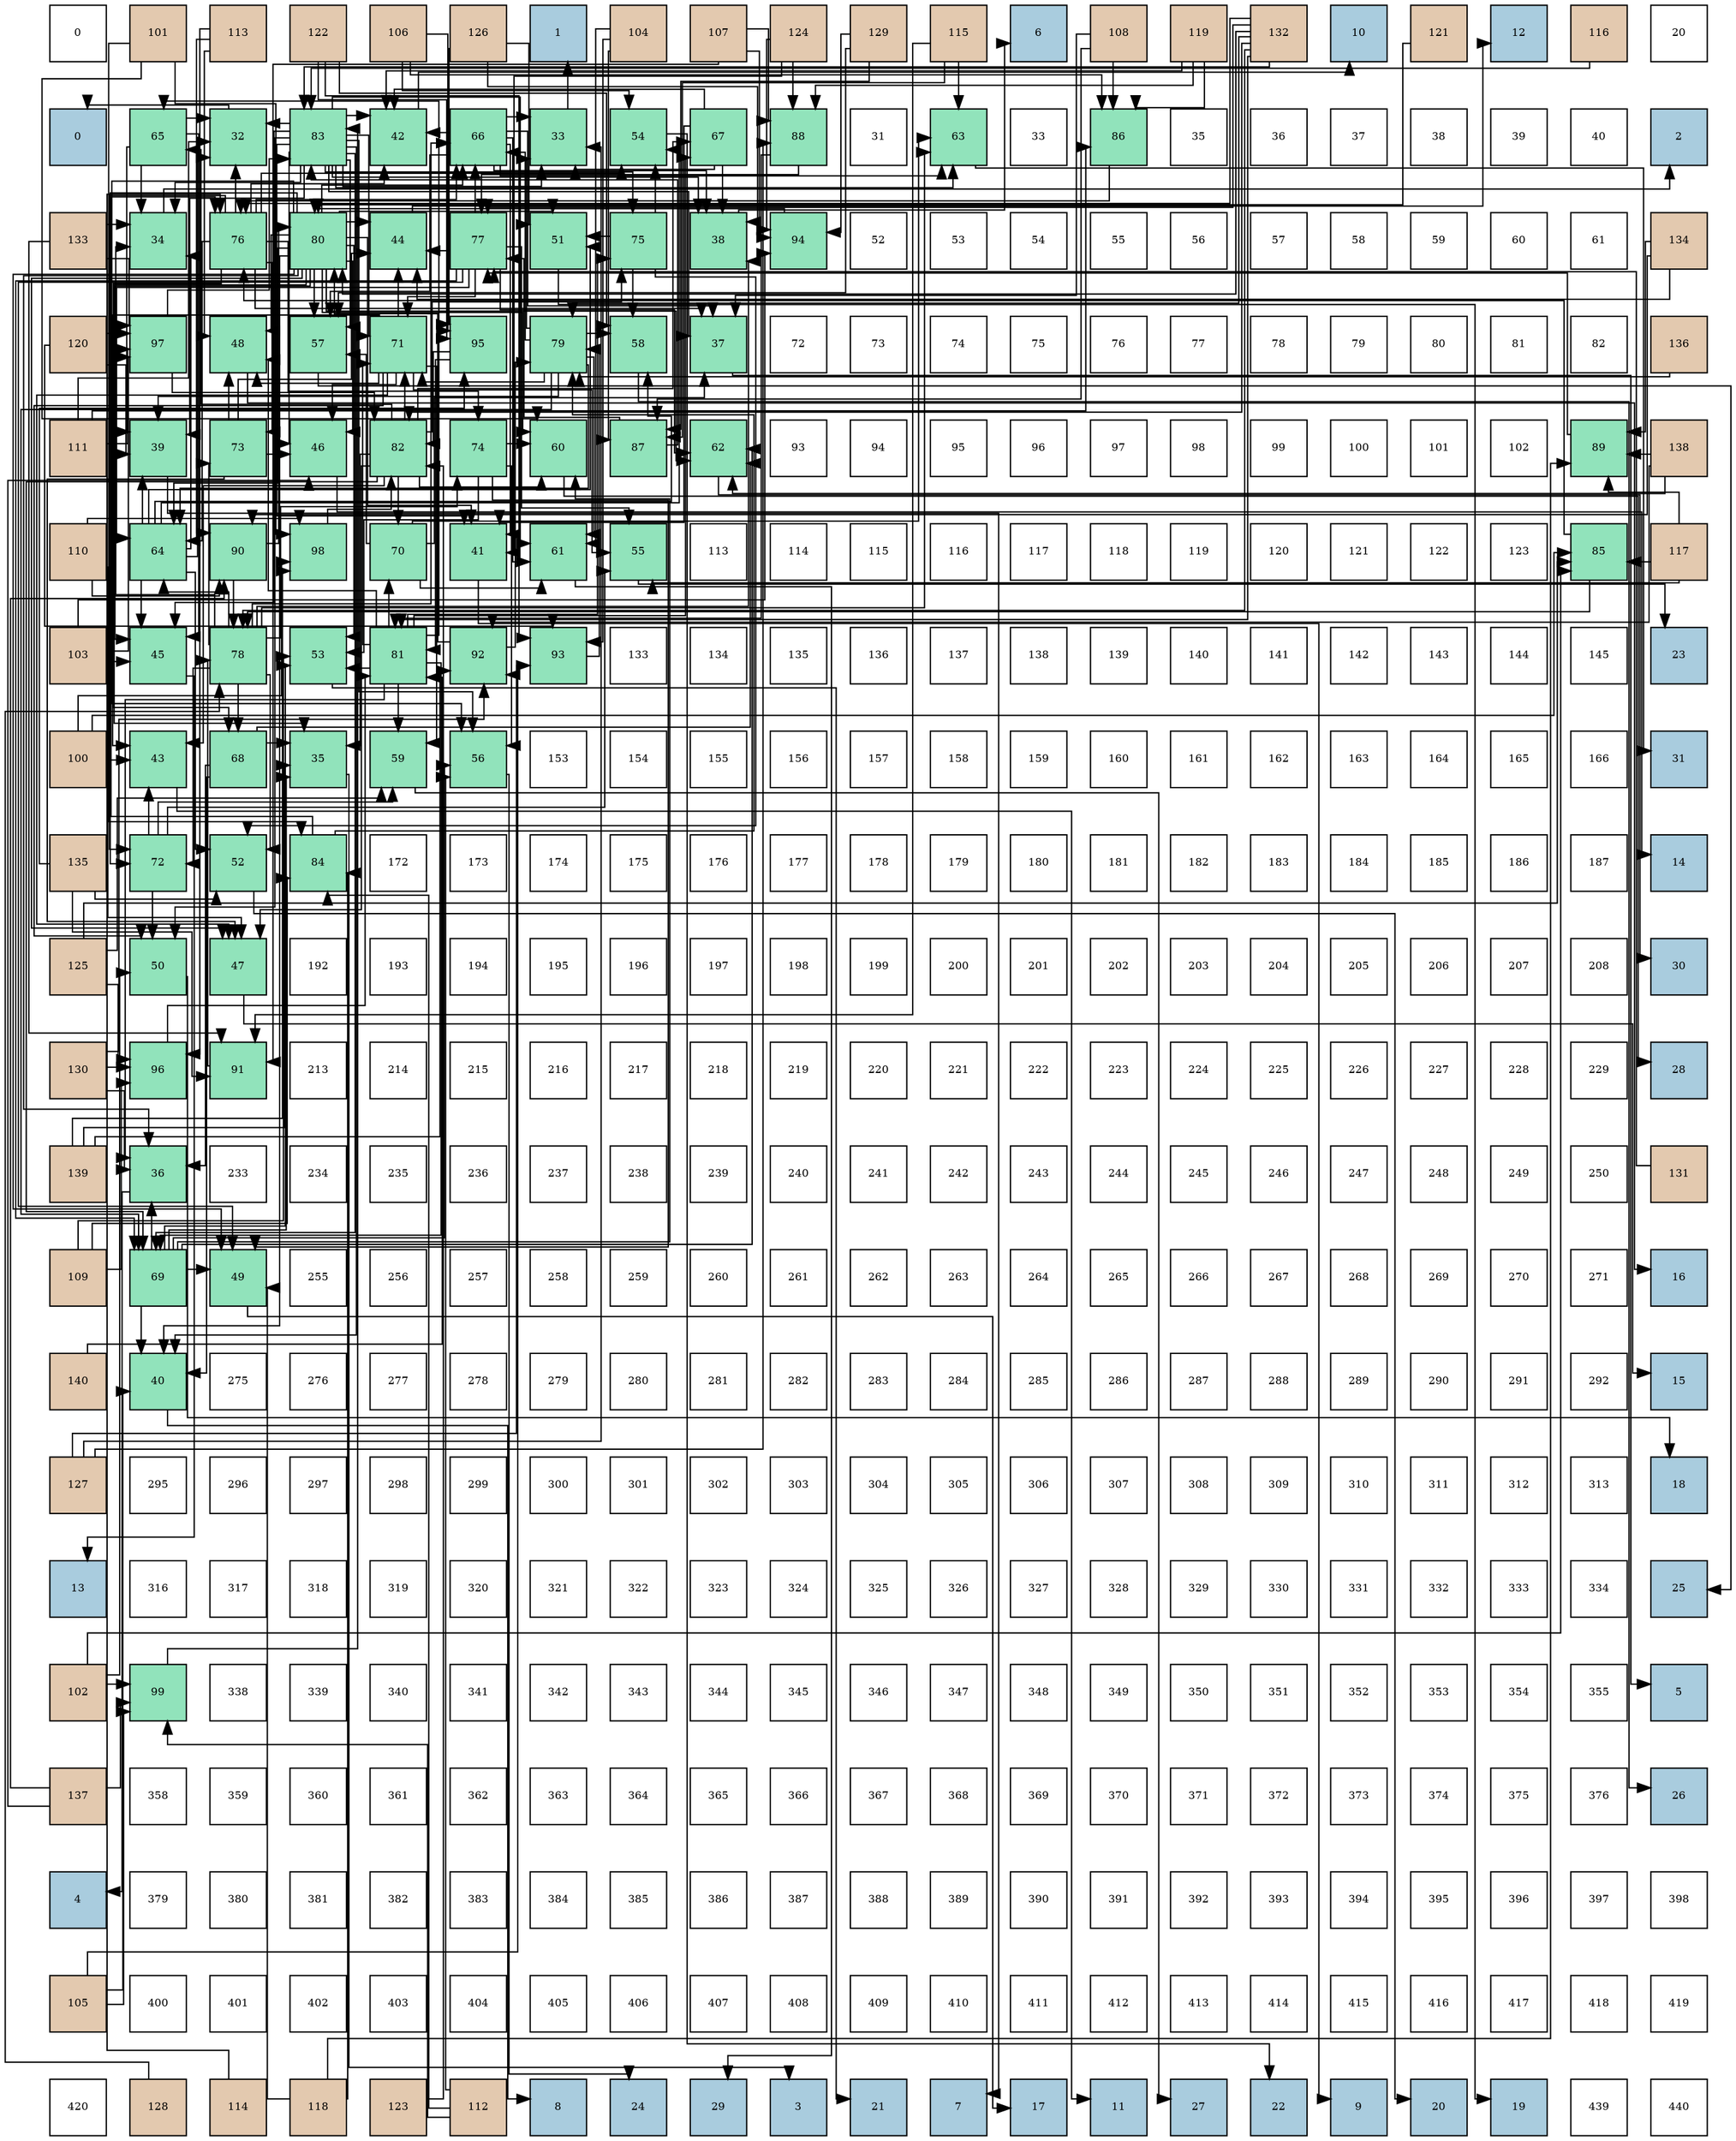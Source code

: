 digraph layout{
 rankdir=TB;
 splines=ortho;
 node [style=filled shape=square fixedsize=true width=0.6];
0[label="0", fontsize=8, fillcolor="#ffffff"];
1[label="101", fontsize=8, fillcolor="#e3c9af"];
2[label="113", fontsize=8, fillcolor="#e3c9af"];
3[label="122", fontsize=8, fillcolor="#e3c9af"];
4[label="106", fontsize=8, fillcolor="#e3c9af"];
5[label="126", fontsize=8, fillcolor="#e3c9af"];
6[label="1", fontsize=8, fillcolor="#a9ccde"];
7[label="104", fontsize=8, fillcolor="#e3c9af"];
8[label="107", fontsize=8, fillcolor="#e3c9af"];
9[label="124", fontsize=8, fillcolor="#e3c9af"];
10[label="129", fontsize=8, fillcolor="#e3c9af"];
11[label="115", fontsize=8, fillcolor="#e3c9af"];
12[label="6", fontsize=8, fillcolor="#a9ccde"];
13[label="108", fontsize=8, fillcolor="#e3c9af"];
14[label="119", fontsize=8, fillcolor="#e3c9af"];
15[label="132", fontsize=8, fillcolor="#e3c9af"];
16[label="10", fontsize=8, fillcolor="#a9ccde"];
17[label="121", fontsize=8, fillcolor="#e3c9af"];
18[label="12", fontsize=8, fillcolor="#a9ccde"];
19[label="116", fontsize=8, fillcolor="#e3c9af"];
20[label="20", fontsize=8, fillcolor="#ffffff"];
21[label="0", fontsize=8, fillcolor="#a9ccde"];
22[label="65", fontsize=8, fillcolor="#91e3bb"];
23[label="32", fontsize=8, fillcolor="#91e3bb"];
24[label="83", fontsize=8, fillcolor="#91e3bb"];
25[label="42", fontsize=8, fillcolor="#91e3bb"];
26[label="66", fontsize=8, fillcolor="#91e3bb"];
27[label="33", fontsize=8, fillcolor="#91e3bb"];
28[label="54", fontsize=8, fillcolor="#91e3bb"];
29[label="67", fontsize=8, fillcolor="#91e3bb"];
30[label="88", fontsize=8, fillcolor="#91e3bb"];
31[label="31", fontsize=8, fillcolor="#ffffff"];
32[label="63", fontsize=8, fillcolor="#91e3bb"];
33[label="33", fontsize=8, fillcolor="#ffffff"];
34[label="86", fontsize=8, fillcolor="#91e3bb"];
35[label="35", fontsize=8, fillcolor="#ffffff"];
36[label="36", fontsize=8, fillcolor="#ffffff"];
37[label="37", fontsize=8, fillcolor="#ffffff"];
38[label="38", fontsize=8, fillcolor="#ffffff"];
39[label="39", fontsize=8, fillcolor="#ffffff"];
40[label="40", fontsize=8, fillcolor="#ffffff"];
41[label="2", fontsize=8, fillcolor="#a9ccde"];
42[label="133", fontsize=8, fillcolor="#e3c9af"];
43[label="34", fontsize=8, fillcolor="#91e3bb"];
44[label="76", fontsize=8, fillcolor="#91e3bb"];
45[label="80", fontsize=8, fillcolor="#91e3bb"];
46[label="44", fontsize=8, fillcolor="#91e3bb"];
47[label="77", fontsize=8, fillcolor="#91e3bb"];
48[label="51", fontsize=8, fillcolor="#91e3bb"];
49[label="75", fontsize=8, fillcolor="#91e3bb"];
50[label="38", fontsize=8, fillcolor="#91e3bb"];
51[label="94", fontsize=8, fillcolor="#91e3bb"];
52[label="52", fontsize=8, fillcolor="#ffffff"];
53[label="53", fontsize=8, fillcolor="#ffffff"];
54[label="54", fontsize=8, fillcolor="#ffffff"];
55[label="55", fontsize=8, fillcolor="#ffffff"];
56[label="56", fontsize=8, fillcolor="#ffffff"];
57[label="57", fontsize=8, fillcolor="#ffffff"];
58[label="58", fontsize=8, fillcolor="#ffffff"];
59[label="59", fontsize=8, fillcolor="#ffffff"];
60[label="60", fontsize=8, fillcolor="#ffffff"];
61[label="61", fontsize=8, fillcolor="#ffffff"];
62[label="134", fontsize=8, fillcolor="#e3c9af"];
63[label="120", fontsize=8, fillcolor="#e3c9af"];
64[label="97", fontsize=8, fillcolor="#91e3bb"];
65[label="48", fontsize=8, fillcolor="#91e3bb"];
66[label="57", fontsize=8, fillcolor="#91e3bb"];
67[label="71", fontsize=8, fillcolor="#91e3bb"];
68[label="95", fontsize=8, fillcolor="#91e3bb"];
69[label="79", fontsize=8, fillcolor="#91e3bb"];
70[label="58", fontsize=8, fillcolor="#91e3bb"];
71[label="37", fontsize=8, fillcolor="#91e3bb"];
72[label="72", fontsize=8, fillcolor="#ffffff"];
73[label="73", fontsize=8, fillcolor="#ffffff"];
74[label="74", fontsize=8, fillcolor="#ffffff"];
75[label="75", fontsize=8, fillcolor="#ffffff"];
76[label="76", fontsize=8, fillcolor="#ffffff"];
77[label="77", fontsize=8, fillcolor="#ffffff"];
78[label="78", fontsize=8, fillcolor="#ffffff"];
79[label="79", fontsize=8, fillcolor="#ffffff"];
80[label="80", fontsize=8, fillcolor="#ffffff"];
81[label="81", fontsize=8, fillcolor="#ffffff"];
82[label="82", fontsize=8, fillcolor="#ffffff"];
83[label="136", fontsize=8, fillcolor="#e3c9af"];
84[label="111", fontsize=8, fillcolor="#e3c9af"];
85[label="39", fontsize=8, fillcolor="#91e3bb"];
86[label="73", fontsize=8, fillcolor="#91e3bb"];
87[label="46", fontsize=8, fillcolor="#91e3bb"];
88[label="82", fontsize=8, fillcolor="#91e3bb"];
89[label="74", fontsize=8, fillcolor="#91e3bb"];
90[label="60", fontsize=8, fillcolor="#91e3bb"];
91[label="87", fontsize=8, fillcolor="#91e3bb"];
92[label="62", fontsize=8, fillcolor="#91e3bb"];
93[label="93", fontsize=8, fillcolor="#ffffff"];
94[label="94", fontsize=8, fillcolor="#ffffff"];
95[label="95", fontsize=8, fillcolor="#ffffff"];
96[label="96", fontsize=8, fillcolor="#ffffff"];
97[label="97", fontsize=8, fillcolor="#ffffff"];
98[label="98", fontsize=8, fillcolor="#ffffff"];
99[label="99", fontsize=8, fillcolor="#ffffff"];
100[label="100", fontsize=8, fillcolor="#ffffff"];
101[label="101", fontsize=8, fillcolor="#ffffff"];
102[label="102", fontsize=8, fillcolor="#ffffff"];
103[label="89", fontsize=8, fillcolor="#91e3bb"];
104[label="138", fontsize=8, fillcolor="#e3c9af"];
105[label="110", fontsize=8, fillcolor="#e3c9af"];
106[label="64", fontsize=8, fillcolor="#91e3bb"];
107[label="90", fontsize=8, fillcolor="#91e3bb"];
108[label="98", fontsize=8, fillcolor="#91e3bb"];
109[label="70", fontsize=8, fillcolor="#91e3bb"];
110[label="41", fontsize=8, fillcolor="#91e3bb"];
111[label="61", fontsize=8, fillcolor="#91e3bb"];
112[label="55", fontsize=8, fillcolor="#91e3bb"];
113[label="113", fontsize=8, fillcolor="#ffffff"];
114[label="114", fontsize=8, fillcolor="#ffffff"];
115[label="115", fontsize=8, fillcolor="#ffffff"];
116[label="116", fontsize=8, fillcolor="#ffffff"];
117[label="117", fontsize=8, fillcolor="#ffffff"];
118[label="118", fontsize=8, fillcolor="#ffffff"];
119[label="119", fontsize=8, fillcolor="#ffffff"];
120[label="120", fontsize=8, fillcolor="#ffffff"];
121[label="121", fontsize=8, fillcolor="#ffffff"];
122[label="122", fontsize=8, fillcolor="#ffffff"];
123[label="123", fontsize=8, fillcolor="#ffffff"];
124[label="85", fontsize=8, fillcolor="#91e3bb"];
125[label="117", fontsize=8, fillcolor="#e3c9af"];
126[label="103", fontsize=8, fillcolor="#e3c9af"];
127[label="45", fontsize=8, fillcolor="#91e3bb"];
128[label="78", fontsize=8, fillcolor="#91e3bb"];
129[label="53", fontsize=8, fillcolor="#91e3bb"];
130[label="81", fontsize=8, fillcolor="#91e3bb"];
131[label="92", fontsize=8, fillcolor="#91e3bb"];
132[label="93", fontsize=8, fillcolor="#91e3bb"];
133[label="133", fontsize=8, fillcolor="#ffffff"];
134[label="134", fontsize=8, fillcolor="#ffffff"];
135[label="135", fontsize=8, fillcolor="#ffffff"];
136[label="136", fontsize=8, fillcolor="#ffffff"];
137[label="137", fontsize=8, fillcolor="#ffffff"];
138[label="138", fontsize=8, fillcolor="#ffffff"];
139[label="139", fontsize=8, fillcolor="#ffffff"];
140[label="140", fontsize=8, fillcolor="#ffffff"];
141[label="141", fontsize=8, fillcolor="#ffffff"];
142[label="142", fontsize=8, fillcolor="#ffffff"];
143[label="143", fontsize=8, fillcolor="#ffffff"];
144[label="144", fontsize=8, fillcolor="#ffffff"];
145[label="145", fontsize=8, fillcolor="#ffffff"];
146[label="23", fontsize=8, fillcolor="#a9ccde"];
147[label="100", fontsize=8, fillcolor="#e3c9af"];
148[label="43", fontsize=8, fillcolor="#91e3bb"];
149[label="68", fontsize=8, fillcolor="#91e3bb"];
150[label="35", fontsize=8, fillcolor="#91e3bb"];
151[label="59", fontsize=8, fillcolor="#91e3bb"];
152[label="56", fontsize=8, fillcolor="#91e3bb"];
153[label="153", fontsize=8, fillcolor="#ffffff"];
154[label="154", fontsize=8, fillcolor="#ffffff"];
155[label="155", fontsize=8, fillcolor="#ffffff"];
156[label="156", fontsize=8, fillcolor="#ffffff"];
157[label="157", fontsize=8, fillcolor="#ffffff"];
158[label="158", fontsize=8, fillcolor="#ffffff"];
159[label="159", fontsize=8, fillcolor="#ffffff"];
160[label="160", fontsize=8, fillcolor="#ffffff"];
161[label="161", fontsize=8, fillcolor="#ffffff"];
162[label="162", fontsize=8, fillcolor="#ffffff"];
163[label="163", fontsize=8, fillcolor="#ffffff"];
164[label="164", fontsize=8, fillcolor="#ffffff"];
165[label="165", fontsize=8, fillcolor="#ffffff"];
166[label="166", fontsize=8, fillcolor="#ffffff"];
167[label="31", fontsize=8, fillcolor="#a9ccde"];
168[label="135", fontsize=8, fillcolor="#e3c9af"];
169[label="72", fontsize=8, fillcolor="#91e3bb"];
170[label="52", fontsize=8, fillcolor="#91e3bb"];
171[label="84", fontsize=8, fillcolor="#91e3bb"];
172[label="172", fontsize=8, fillcolor="#ffffff"];
173[label="173", fontsize=8, fillcolor="#ffffff"];
174[label="174", fontsize=8, fillcolor="#ffffff"];
175[label="175", fontsize=8, fillcolor="#ffffff"];
176[label="176", fontsize=8, fillcolor="#ffffff"];
177[label="177", fontsize=8, fillcolor="#ffffff"];
178[label="178", fontsize=8, fillcolor="#ffffff"];
179[label="179", fontsize=8, fillcolor="#ffffff"];
180[label="180", fontsize=8, fillcolor="#ffffff"];
181[label="181", fontsize=8, fillcolor="#ffffff"];
182[label="182", fontsize=8, fillcolor="#ffffff"];
183[label="183", fontsize=8, fillcolor="#ffffff"];
184[label="184", fontsize=8, fillcolor="#ffffff"];
185[label="185", fontsize=8, fillcolor="#ffffff"];
186[label="186", fontsize=8, fillcolor="#ffffff"];
187[label="187", fontsize=8, fillcolor="#ffffff"];
188[label="14", fontsize=8, fillcolor="#a9ccde"];
189[label="125", fontsize=8, fillcolor="#e3c9af"];
190[label="50", fontsize=8, fillcolor="#91e3bb"];
191[label="47", fontsize=8, fillcolor="#91e3bb"];
192[label="192", fontsize=8, fillcolor="#ffffff"];
193[label="193", fontsize=8, fillcolor="#ffffff"];
194[label="194", fontsize=8, fillcolor="#ffffff"];
195[label="195", fontsize=8, fillcolor="#ffffff"];
196[label="196", fontsize=8, fillcolor="#ffffff"];
197[label="197", fontsize=8, fillcolor="#ffffff"];
198[label="198", fontsize=8, fillcolor="#ffffff"];
199[label="199", fontsize=8, fillcolor="#ffffff"];
200[label="200", fontsize=8, fillcolor="#ffffff"];
201[label="201", fontsize=8, fillcolor="#ffffff"];
202[label="202", fontsize=8, fillcolor="#ffffff"];
203[label="203", fontsize=8, fillcolor="#ffffff"];
204[label="204", fontsize=8, fillcolor="#ffffff"];
205[label="205", fontsize=8, fillcolor="#ffffff"];
206[label="206", fontsize=8, fillcolor="#ffffff"];
207[label="207", fontsize=8, fillcolor="#ffffff"];
208[label="208", fontsize=8, fillcolor="#ffffff"];
209[label="30", fontsize=8, fillcolor="#a9ccde"];
210[label="130", fontsize=8, fillcolor="#e3c9af"];
211[label="96", fontsize=8, fillcolor="#91e3bb"];
212[label="91", fontsize=8, fillcolor="#91e3bb"];
213[label="213", fontsize=8, fillcolor="#ffffff"];
214[label="214", fontsize=8, fillcolor="#ffffff"];
215[label="215", fontsize=8, fillcolor="#ffffff"];
216[label="216", fontsize=8, fillcolor="#ffffff"];
217[label="217", fontsize=8, fillcolor="#ffffff"];
218[label="218", fontsize=8, fillcolor="#ffffff"];
219[label="219", fontsize=8, fillcolor="#ffffff"];
220[label="220", fontsize=8, fillcolor="#ffffff"];
221[label="221", fontsize=8, fillcolor="#ffffff"];
222[label="222", fontsize=8, fillcolor="#ffffff"];
223[label="223", fontsize=8, fillcolor="#ffffff"];
224[label="224", fontsize=8, fillcolor="#ffffff"];
225[label="225", fontsize=8, fillcolor="#ffffff"];
226[label="226", fontsize=8, fillcolor="#ffffff"];
227[label="227", fontsize=8, fillcolor="#ffffff"];
228[label="228", fontsize=8, fillcolor="#ffffff"];
229[label="229", fontsize=8, fillcolor="#ffffff"];
230[label="28", fontsize=8, fillcolor="#a9ccde"];
231[label="139", fontsize=8, fillcolor="#e3c9af"];
232[label="36", fontsize=8, fillcolor="#91e3bb"];
233[label="233", fontsize=8, fillcolor="#ffffff"];
234[label="234", fontsize=8, fillcolor="#ffffff"];
235[label="235", fontsize=8, fillcolor="#ffffff"];
236[label="236", fontsize=8, fillcolor="#ffffff"];
237[label="237", fontsize=8, fillcolor="#ffffff"];
238[label="238", fontsize=8, fillcolor="#ffffff"];
239[label="239", fontsize=8, fillcolor="#ffffff"];
240[label="240", fontsize=8, fillcolor="#ffffff"];
241[label="241", fontsize=8, fillcolor="#ffffff"];
242[label="242", fontsize=8, fillcolor="#ffffff"];
243[label="243", fontsize=8, fillcolor="#ffffff"];
244[label="244", fontsize=8, fillcolor="#ffffff"];
245[label="245", fontsize=8, fillcolor="#ffffff"];
246[label="246", fontsize=8, fillcolor="#ffffff"];
247[label="247", fontsize=8, fillcolor="#ffffff"];
248[label="248", fontsize=8, fillcolor="#ffffff"];
249[label="249", fontsize=8, fillcolor="#ffffff"];
250[label="250", fontsize=8, fillcolor="#ffffff"];
251[label="131", fontsize=8, fillcolor="#e3c9af"];
252[label="109", fontsize=8, fillcolor="#e3c9af"];
253[label="69", fontsize=8, fillcolor="#91e3bb"];
254[label="49", fontsize=8, fillcolor="#91e3bb"];
255[label="255", fontsize=8, fillcolor="#ffffff"];
256[label="256", fontsize=8, fillcolor="#ffffff"];
257[label="257", fontsize=8, fillcolor="#ffffff"];
258[label="258", fontsize=8, fillcolor="#ffffff"];
259[label="259", fontsize=8, fillcolor="#ffffff"];
260[label="260", fontsize=8, fillcolor="#ffffff"];
261[label="261", fontsize=8, fillcolor="#ffffff"];
262[label="262", fontsize=8, fillcolor="#ffffff"];
263[label="263", fontsize=8, fillcolor="#ffffff"];
264[label="264", fontsize=8, fillcolor="#ffffff"];
265[label="265", fontsize=8, fillcolor="#ffffff"];
266[label="266", fontsize=8, fillcolor="#ffffff"];
267[label="267", fontsize=8, fillcolor="#ffffff"];
268[label="268", fontsize=8, fillcolor="#ffffff"];
269[label="269", fontsize=8, fillcolor="#ffffff"];
270[label="270", fontsize=8, fillcolor="#ffffff"];
271[label="271", fontsize=8, fillcolor="#ffffff"];
272[label="16", fontsize=8, fillcolor="#a9ccde"];
273[label="140", fontsize=8, fillcolor="#e3c9af"];
274[label="40", fontsize=8, fillcolor="#91e3bb"];
275[label="275", fontsize=8, fillcolor="#ffffff"];
276[label="276", fontsize=8, fillcolor="#ffffff"];
277[label="277", fontsize=8, fillcolor="#ffffff"];
278[label="278", fontsize=8, fillcolor="#ffffff"];
279[label="279", fontsize=8, fillcolor="#ffffff"];
280[label="280", fontsize=8, fillcolor="#ffffff"];
281[label="281", fontsize=8, fillcolor="#ffffff"];
282[label="282", fontsize=8, fillcolor="#ffffff"];
283[label="283", fontsize=8, fillcolor="#ffffff"];
284[label="284", fontsize=8, fillcolor="#ffffff"];
285[label="285", fontsize=8, fillcolor="#ffffff"];
286[label="286", fontsize=8, fillcolor="#ffffff"];
287[label="287", fontsize=8, fillcolor="#ffffff"];
288[label="288", fontsize=8, fillcolor="#ffffff"];
289[label="289", fontsize=8, fillcolor="#ffffff"];
290[label="290", fontsize=8, fillcolor="#ffffff"];
291[label="291", fontsize=8, fillcolor="#ffffff"];
292[label="292", fontsize=8, fillcolor="#ffffff"];
293[label="15", fontsize=8, fillcolor="#a9ccde"];
294[label="127", fontsize=8, fillcolor="#e3c9af"];
295[label="295", fontsize=8, fillcolor="#ffffff"];
296[label="296", fontsize=8, fillcolor="#ffffff"];
297[label="297", fontsize=8, fillcolor="#ffffff"];
298[label="298", fontsize=8, fillcolor="#ffffff"];
299[label="299", fontsize=8, fillcolor="#ffffff"];
300[label="300", fontsize=8, fillcolor="#ffffff"];
301[label="301", fontsize=8, fillcolor="#ffffff"];
302[label="302", fontsize=8, fillcolor="#ffffff"];
303[label="303", fontsize=8, fillcolor="#ffffff"];
304[label="304", fontsize=8, fillcolor="#ffffff"];
305[label="305", fontsize=8, fillcolor="#ffffff"];
306[label="306", fontsize=8, fillcolor="#ffffff"];
307[label="307", fontsize=8, fillcolor="#ffffff"];
308[label="308", fontsize=8, fillcolor="#ffffff"];
309[label="309", fontsize=8, fillcolor="#ffffff"];
310[label="310", fontsize=8, fillcolor="#ffffff"];
311[label="311", fontsize=8, fillcolor="#ffffff"];
312[label="312", fontsize=8, fillcolor="#ffffff"];
313[label="313", fontsize=8, fillcolor="#ffffff"];
314[label="18", fontsize=8, fillcolor="#a9ccde"];
315[label="13", fontsize=8, fillcolor="#a9ccde"];
316[label="316", fontsize=8, fillcolor="#ffffff"];
317[label="317", fontsize=8, fillcolor="#ffffff"];
318[label="318", fontsize=8, fillcolor="#ffffff"];
319[label="319", fontsize=8, fillcolor="#ffffff"];
320[label="320", fontsize=8, fillcolor="#ffffff"];
321[label="321", fontsize=8, fillcolor="#ffffff"];
322[label="322", fontsize=8, fillcolor="#ffffff"];
323[label="323", fontsize=8, fillcolor="#ffffff"];
324[label="324", fontsize=8, fillcolor="#ffffff"];
325[label="325", fontsize=8, fillcolor="#ffffff"];
326[label="326", fontsize=8, fillcolor="#ffffff"];
327[label="327", fontsize=8, fillcolor="#ffffff"];
328[label="328", fontsize=8, fillcolor="#ffffff"];
329[label="329", fontsize=8, fillcolor="#ffffff"];
330[label="330", fontsize=8, fillcolor="#ffffff"];
331[label="331", fontsize=8, fillcolor="#ffffff"];
332[label="332", fontsize=8, fillcolor="#ffffff"];
333[label="333", fontsize=8, fillcolor="#ffffff"];
334[label="334", fontsize=8, fillcolor="#ffffff"];
335[label="25", fontsize=8, fillcolor="#a9ccde"];
336[label="102", fontsize=8, fillcolor="#e3c9af"];
337[label="99", fontsize=8, fillcolor="#91e3bb"];
338[label="338", fontsize=8, fillcolor="#ffffff"];
339[label="339", fontsize=8, fillcolor="#ffffff"];
340[label="340", fontsize=8, fillcolor="#ffffff"];
341[label="341", fontsize=8, fillcolor="#ffffff"];
342[label="342", fontsize=8, fillcolor="#ffffff"];
343[label="343", fontsize=8, fillcolor="#ffffff"];
344[label="344", fontsize=8, fillcolor="#ffffff"];
345[label="345", fontsize=8, fillcolor="#ffffff"];
346[label="346", fontsize=8, fillcolor="#ffffff"];
347[label="347", fontsize=8, fillcolor="#ffffff"];
348[label="348", fontsize=8, fillcolor="#ffffff"];
349[label="349", fontsize=8, fillcolor="#ffffff"];
350[label="350", fontsize=8, fillcolor="#ffffff"];
351[label="351", fontsize=8, fillcolor="#ffffff"];
352[label="352", fontsize=8, fillcolor="#ffffff"];
353[label="353", fontsize=8, fillcolor="#ffffff"];
354[label="354", fontsize=8, fillcolor="#ffffff"];
355[label="355", fontsize=8, fillcolor="#ffffff"];
356[label="5", fontsize=8, fillcolor="#a9ccde"];
357[label="137", fontsize=8, fillcolor="#e3c9af"];
358[label="358", fontsize=8, fillcolor="#ffffff"];
359[label="359", fontsize=8, fillcolor="#ffffff"];
360[label="360", fontsize=8, fillcolor="#ffffff"];
361[label="361", fontsize=8, fillcolor="#ffffff"];
362[label="362", fontsize=8, fillcolor="#ffffff"];
363[label="363", fontsize=8, fillcolor="#ffffff"];
364[label="364", fontsize=8, fillcolor="#ffffff"];
365[label="365", fontsize=8, fillcolor="#ffffff"];
366[label="366", fontsize=8, fillcolor="#ffffff"];
367[label="367", fontsize=8, fillcolor="#ffffff"];
368[label="368", fontsize=8, fillcolor="#ffffff"];
369[label="369", fontsize=8, fillcolor="#ffffff"];
370[label="370", fontsize=8, fillcolor="#ffffff"];
371[label="371", fontsize=8, fillcolor="#ffffff"];
372[label="372", fontsize=8, fillcolor="#ffffff"];
373[label="373", fontsize=8, fillcolor="#ffffff"];
374[label="374", fontsize=8, fillcolor="#ffffff"];
375[label="375", fontsize=8, fillcolor="#ffffff"];
376[label="376", fontsize=8, fillcolor="#ffffff"];
377[label="26", fontsize=8, fillcolor="#a9ccde"];
378[label="4", fontsize=8, fillcolor="#a9ccde"];
379[label="379", fontsize=8, fillcolor="#ffffff"];
380[label="380", fontsize=8, fillcolor="#ffffff"];
381[label="381", fontsize=8, fillcolor="#ffffff"];
382[label="382", fontsize=8, fillcolor="#ffffff"];
383[label="383", fontsize=8, fillcolor="#ffffff"];
384[label="384", fontsize=8, fillcolor="#ffffff"];
385[label="385", fontsize=8, fillcolor="#ffffff"];
386[label="386", fontsize=8, fillcolor="#ffffff"];
387[label="387", fontsize=8, fillcolor="#ffffff"];
388[label="388", fontsize=8, fillcolor="#ffffff"];
389[label="389", fontsize=8, fillcolor="#ffffff"];
390[label="390", fontsize=8, fillcolor="#ffffff"];
391[label="391", fontsize=8, fillcolor="#ffffff"];
392[label="392", fontsize=8, fillcolor="#ffffff"];
393[label="393", fontsize=8, fillcolor="#ffffff"];
394[label="394", fontsize=8, fillcolor="#ffffff"];
395[label="395", fontsize=8, fillcolor="#ffffff"];
396[label="396", fontsize=8, fillcolor="#ffffff"];
397[label="397", fontsize=8, fillcolor="#ffffff"];
398[label="398", fontsize=8, fillcolor="#ffffff"];
399[label="105", fontsize=8, fillcolor="#e3c9af"];
400[label="400", fontsize=8, fillcolor="#ffffff"];
401[label="401", fontsize=8, fillcolor="#ffffff"];
402[label="402", fontsize=8, fillcolor="#ffffff"];
403[label="403", fontsize=8, fillcolor="#ffffff"];
404[label="404", fontsize=8, fillcolor="#ffffff"];
405[label="405", fontsize=8, fillcolor="#ffffff"];
406[label="406", fontsize=8, fillcolor="#ffffff"];
407[label="407", fontsize=8, fillcolor="#ffffff"];
408[label="408", fontsize=8, fillcolor="#ffffff"];
409[label="409", fontsize=8, fillcolor="#ffffff"];
410[label="410", fontsize=8, fillcolor="#ffffff"];
411[label="411", fontsize=8, fillcolor="#ffffff"];
412[label="412", fontsize=8, fillcolor="#ffffff"];
413[label="413", fontsize=8, fillcolor="#ffffff"];
414[label="414", fontsize=8, fillcolor="#ffffff"];
415[label="415", fontsize=8, fillcolor="#ffffff"];
416[label="416", fontsize=8, fillcolor="#ffffff"];
417[label="417", fontsize=8, fillcolor="#ffffff"];
418[label="418", fontsize=8, fillcolor="#ffffff"];
419[label="419", fontsize=8, fillcolor="#ffffff"];
420[label="420", fontsize=8, fillcolor="#ffffff"];
421[label="128", fontsize=8, fillcolor="#e3c9af"];
422[label="114", fontsize=8, fillcolor="#e3c9af"];
423[label="118", fontsize=8, fillcolor="#e3c9af"];
424[label="123", fontsize=8, fillcolor="#e3c9af"];
425[label="112", fontsize=8, fillcolor="#e3c9af"];
426[label="8", fontsize=8, fillcolor="#a9ccde"];
427[label="24", fontsize=8, fillcolor="#a9ccde"];
428[label="29", fontsize=8, fillcolor="#a9ccde"];
429[label="3", fontsize=8, fillcolor="#a9ccde"];
430[label="21", fontsize=8, fillcolor="#a9ccde"];
431[label="7", fontsize=8, fillcolor="#a9ccde"];
432[label="17", fontsize=8, fillcolor="#a9ccde"];
433[label="11", fontsize=8, fillcolor="#a9ccde"];
434[label="27", fontsize=8, fillcolor="#a9ccde"];
435[label="22", fontsize=8, fillcolor="#a9ccde"];
436[label="9", fontsize=8, fillcolor="#a9ccde"];
437[label="20", fontsize=8, fillcolor="#a9ccde"];
438[label="19", fontsize=8, fillcolor="#a9ccde"];
439[label="439", fontsize=8, fillcolor="#ffffff"];
440[label="440", fontsize=8, fillcolor="#ffffff"];
edge [constraint=false, style=vis];23 -> 21;
27 -> 6;
43 -> 41;
150 -> 429;
232 -> 378;
71 -> 356;
50 -> 12;
85 -> 431;
274 -> 426;
110 -> 436;
25 -> 16;
148 -> 433;
46 -> 18;
127 -> 315;
87 -> 188;
191 -> 293;
65 -> 272;
254 -> 432;
190 -> 314;
48 -> 438;
170 -> 437;
129 -> 430;
28 -> 435;
112 -> 146;
152 -> 427;
66 -> 335;
70 -> 377;
151 -> 434;
90 -> 230;
111 -> 428;
92 -> 209;
32 -> 167;
106 -> 23;
106 -> 43;
106 -> 85;
106 -> 127;
106 -> 48;
106 -> 170;
106 -> 28;
106 -> 70;
22 -> 23;
22 -> 43;
22 -> 85;
22 -> 127;
26 -> 27;
26 -> 71;
26 -> 50;
26 -> 110;
26 -> 25;
26 -> 66;
26 -> 111;
26 -> 32;
29 -> 27;
29 -> 50;
29 -> 110;
29 -> 25;
149 -> 150;
149 -> 232;
149 -> 274;
149 -> 92;
253 -> 150;
253 -> 232;
253 -> 274;
253 -> 254;
253 -> 129;
253 -> 152;
253 -> 90;
253 -> 92;
109 -> 71;
109 -> 66;
109 -> 111;
109 -> 32;
67 -> 148;
67 -> 46;
67 -> 87;
67 -> 191;
67 -> 65;
67 -> 190;
67 -> 112;
67 -> 151;
169 -> 148;
169 -> 190;
169 -> 112;
169 -> 151;
86 -> 46;
86 -> 87;
86 -> 191;
86 -> 65;
89 -> 254;
89 -> 129;
89 -> 152;
89 -> 90;
49 -> 48;
49 -> 170;
49 -> 28;
49 -> 70;
44 -> 23;
44 -> 71;
44 -> 25;
44 -> 28;
44 -> 106;
44 -> 26;
44 -> 149;
44 -> 169;
44 -> 86;
44 -> 89;
47 -> 46;
47 -> 254;
47 -> 112;
47 -> 92;
47 -> 106;
47 -> 26;
47 -> 253;
47 -> 67;
128 -> 43;
128 -> 50;
128 -> 170;
128 -> 32;
128 -> 106;
128 -> 26;
128 -> 149;
128 -> 169;
128 -> 86;
128 -> 89;
69 -> 27;
69 -> 85;
69 -> 70;
69 -> 111;
69 -> 106;
69 -> 26;
69 -> 253;
69 -> 67;
45 -> 150;
45 -> 232;
45 -> 274;
45 -> 110;
45 -> 46;
45 -> 127;
45 -> 87;
45 -> 191;
45 -> 65;
45 -> 254;
45 -> 48;
45 -> 129;
45 -> 152;
45 -> 66;
45 -> 90;
45 -> 92;
45 -> 106;
45 -> 26;
45 -> 169;
130 -> 232;
130 -> 65;
130 -> 129;
130 -> 151;
130 -> 22;
130 -> 29;
130 -> 253;
130 -> 109;
130 -> 67;
130 -> 49;
88 -> 150;
88 -> 148;
88 -> 191;
88 -> 90;
88 -> 22;
88 -> 29;
88 -> 253;
88 -> 109;
88 -> 67;
88 -> 49;
24 -> 23;
24 -> 27;
24 -> 43;
24 -> 71;
24 -> 50;
24 -> 85;
24 -> 274;
24 -> 110;
24 -> 25;
24 -> 127;
24 -> 87;
24 -> 190;
24 -> 152;
24 -> 66;
24 -> 111;
24 -> 32;
24 -> 253;
24 -> 67;
24 -> 49;
171 -> 44;
171 -> 69;
124 -> 44;
124 -> 128;
34 -> 44;
91 -> 47;
91 -> 24;
30 -> 47;
30 -> 130;
103 -> 47;
107 -> 128;
107 -> 45;
212 -> 128;
131 -> 69;
131 -> 45;
132 -> 69;
51 -> 45;
68 -> 130;
68 -> 88;
211 -> 130;
64 -> 88;
64 -> 24;
108 -> 88;
337 -> 24;
147 -> 148;
147 -> 124;
147 -> 108;
1 -> 90;
1 -> 171;
1 -> 108;
336 -> 190;
336 -> 124;
336 -> 337;
126 -> 127;
126 -> 51;
126 -> 64;
7 -> 111;
7 -> 91;
7 -> 132;
399 -> 274;
399 -> 131;
399 -> 337;
4 -> 28;
4 -> 34;
4 -> 68;
8 -> 50;
8 -> 30;
8 -> 212;
13 -> 71;
13 -> 34;
13 -> 91;
252 -> 129;
252 -> 171;
252 -> 211;
105 -> 191;
105 -> 107;
105 -> 108;
84 -> 23;
84 -> 34;
84 -> 64;
425 -> 152;
425 -> 171;
425 -> 337;
2 -> 65;
2 -> 107;
2 -> 211;
422 -> 44;
11 -> 32;
11 -> 91;
11 -> 212;
19 -> 24;
125 -> 112;
125 -> 124;
125 -> 103;
423 -> 254;
423 -> 171;
423 -> 103;
14 -> 25;
14 -> 34;
14 -> 30;
63 -> 85;
63 -> 132;
63 -> 64;
17 -> 45;
3 -> 70;
3 -> 132;
3 -> 68;
424 -> 88;
9 -> 110;
9 -> 30;
9 -> 51;
189 -> 151;
189 -> 124;
189 -> 211;
5 -> 48;
5 -> 51;
5 -> 68;
294 -> 27;
294 -> 30;
294 -> 132;
421 -> 128;
10 -> 66;
10 -> 91;
10 -> 51;
210 -> 232;
210 -> 131;
210 -> 211;
251 -> 47;
15 -> 44;
15 -> 47;
15 -> 128;
15 -> 69;
15 -> 45;
15 -> 130;
15 -> 88;
15 -> 24;
42 -> 43;
42 -> 212;
42 -> 64;
62 -> 46;
62 -> 103;
62 -> 107;
168 -> 170;
168 -> 212;
168 -> 68;
83 -> 69;
357 -> 87;
357 -> 107;
357 -> 337;
104 -> 92;
104 -> 103;
104 -> 131;
231 -> 150;
231 -> 131;
231 -> 108;
273 -> 130;
edge [constraint=true, style=invis];
0 -> 21 -> 42 -> 63 -> 84 -> 105 -> 126 -> 147 -> 168 -> 189 -> 210 -> 231 -> 252 -> 273 -> 294 -> 315 -> 336 -> 357 -> 378 -> 399 -> 420;
1 -> 22 -> 43 -> 64 -> 85 -> 106 -> 127 -> 148 -> 169 -> 190 -> 211 -> 232 -> 253 -> 274 -> 295 -> 316 -> 337 -> 358 -> 379 -> 400 -> 421;
2 -> 23 -> 44 -> 65 -> 86 -> 107 -> 128 -> 149 -> 170 -> 191 -> 212 -> 233 -> 254 -> 275 -> 296 -> 317 -> 338 -> 359 -> 380 -> 401 -> 422;
3 -> 24 -> 45 -> 66 -> 87 -> 108 -> 129 -> 150 -> 171 -> 192 -> 213 -> 234 -> 255 -> 276 -> 297 -> 318 -> 339 -> 360 -> 381 -> 402 -> 423;
4 -> 25 -> 46 -> 67 -> 88 -> 109 -> 130 -> 151 -> 172 -> 193 -> 214 -> 235 -> 256 -> 277 -> 298 -> 319 -> 340 -> 361 -> 382 -> 403 -> 424;
5 -> 26 -> 47 -> 68 -> 89 -> 110 -> 131 -> 152 -> 173 -> 194 -> 215 -> 236 -> 257 -> 278 -> 299 -> 320 -> 341 -> 362 -> 383 -> 404 -> 425;
6 -> 27 -> 48 -> 69 -> 90 -> 111 -> 132 -> 153 -> 174 -> 195 -> 216 -> 237 -> 258 -> 279 -> 300 -> 321 -> 342 -> 363 -> 384 -> 405 -> 426;
7 -> 28 -> 49 -> 70 -> 91 -> 112 -> 133 -> 154 -> 175 -> 196 -> 217 -> 238 -> 259 -> 280 -> 301 -> 322 -> 343 -> 364 -> 385 -> 406 -> 427;
8 -> 29 -> 50 -> 71 -> 92 -> 113 -> 134 -> 155 -> 176 -> 197 -> 218 -> 239 -> 260 -> 281 -> 302 -> 323 -> 344 -> 365 -> 386 -> 407 -> 428;
9 -> 30 -> 51 -> 72 -> 93 -> 114 -> 135 -> 156 -> 177 -> 198 -> 219 -> 240 -> 261 -> 282 -> 303 -> 324 -> 345 -> 366 -> 387 -> 408 -> 429;
10 -> 31 -> 52 -> 73 -> 94 -> 115 -> 136 -> 157 -> 178 -> 199 -> 220 -> 241 -> 262 -> 283 -> 304 -> 325 -> 346 -> 367 -> 388 -> 409 -> 430;
11 -> 32 -> 53 -> 74 -> 95 -> 116 -> 137 -> 158 -> 179 -> 200 -> 221 -> 242 -> 263 -> 284 -> 305 -> 326 -> 347 -> 368 -> 389 -> 410 -> 431;
12 -> 33 -> 54 -> 75 -> 96 -> 117 -> 138 -> 159 -> 180 -> 201 -> 222 -> 243 -> 264 -> 285 -> 306 -> 327 -> 348 -> 369 -> 390 -> 411 -> 432;
13 -> 34 -> 55 -> 76 -> 97 -> 118 -> 139 -> 160 -> 181 -> 202 -> 223 -> 244 -> 265 -> 286 -> 307 -> 328 -> 349 -> 370 -> 391 -> 412 -> 433;
14 -> 35 -> 56 -> 77 -> 98 -> 119 -> 140 -> 161 -> 182 -> 203 -> 224 -> 245 -> 266 -> 287 -> 308 -> 329 -> 350 -> 371 -> 392 -> 413 -> 434;
15 -> 36 -> 57 -> 78 -> 99 -> 120 -> 141 -> 162 -> 183 -> 204 -> 225 -> 246 -> 267 -> 288 -> 309 -> 330 -> 351 -> 372 -> 393 -> 414 -> 435;
16 -> 37 -> 58 -> 79 -> 100 -> 121 -> 142 -> 163 -> 184 -> 205 -> 226 -> 247 -> 268 -> 289 -> 310 -> 331 -> 352 -> 373 -> 394 -> 415 -> 436;
17 -> 38 -> 59 -> 80 -> 101 -> 122 -> 143 -> 164 -> 185 -> 206 -> 227 -> 248 -> 269 -> 290 -> 311 -> 332 -> 353 -> 374 -> 395 -> 416 -> 437;
18 -> 39 -> 60 -> 81 -> 102 -> 123 -> 144 -> 165 -> 186 -> 207 -> 228 -> 249 -> 270 -> 291 -> 312 -> 333 -> 354 -> 375 -> 396 -> 417 -> 438;
19 -> 40 -> 61 -> 82 -> 103 -> 124 -> 145 -> 166 -> 187 -> 208 -> 229 -> 250 -> 271 -> 292 -> 313 -> 334 -> 355 -> 376 -> 397 -> 418 -> 439;
20 -> 41 -> 62 -> 83 -> 104 -> 125 -> 146 -> 167 -> 188 -> 209 -> 230 -> 251 -> 272 -> 293 -> 314 -> 335 -> 356 -> 377 -> 398 -> 419 -> 440;
rank = same {0 -> 1 -> 2 -> 3 -> 4 -> 5 -> 6 -> 7 -> 8 -> 9 -> 10 -> 11 -> 12 -> 13 -> 14 -> 15 -> 16 -> 17 -> 18 -> 19 -> 20};
rank = same {21 -> 22 -> 23 -> 24 -> 25 -> 26 -> 27 -> 28 -> 29 -> 30 -> 31 -> 32 -> 33 -> 34 -> 35 -> 36 -> 37 -> 38 -> 39 -> 40 -> 41};
rank = same {42 -> 43 -> 44 -> 45 -> 46 -> 47 -> 48 -> 49 -> 50 -> 51 -> 52 -> 53 -> 54 -> 55 -> 56 -> 57 -> 58 -> 59 -> 60 -> 61 -> 62};
rank = same {63 -> 64 -> 65 -> 66 -> 67 -> 68 -> 69 -> 70 -> 71 -> 72 -> 73 -> 74 -> 75 -> 76 -> 77 -> 78 -> 79 -> 80 -> 81 -> 82 -> 83};
rank = same {84 -> 85 -> 86 -> 87 -> 88 -> 89 -> 90 -> 91 -> 92 -> 93 -> 94 -> 95 -> 96 -> 97 -> 98 -> 99 -> 100 -> 101 -> 102 -> 103 -> 104};
rank = same {105 -> 106 -> 107 -> 108 -> 109 -> 110 -> 111 -> 112 -> 113 -> 114 -> 115 -> 116 -> 117 -> 118 -> 119 -> 120 -> 121 -> 122 -> 123 -> 124 -> 125};
rank = same {126 -> 127 -> 128 -> 129 -> 130 -> 131 -> 132 -> 133 -> 134 -> 135 -> 136 -> 137 -> 138 -> 139 -> 140 -> 141 -> 142 -> 143 -> 144 -> 145 -> 146};
rank = same {147 -> 148 -> 149 -> 150 -> 151 -> 152 -> 153 -> 154 -> 155 -> 156 -> 157 -> 158 -> 159 -> 160 -> 161 -> 162 -> 163 -> 164 -> 165 -> 166 -> 167};
rank = same {168 -> 169 -> 170 -> 171 -> 172 -> 173 -> 174 -> 175 -> 176 -> 177 -> 178 -> 179 -> 180 -> 181 -> 182 -> 183 -> 184 -> 185 -> 186 -> 187 -> 188};
rank = same {189 -> 190 -> 191 -> 192 -> 193 -> 194 -> 195 -> 196 -> 197 -> 198 -> 199 -> 200 -> 201 -> 202 -> 203 -> 204 -> 205 -> 206 -> 207 -> 208 -> 209};
rank = same {210 -> 211 -> 212 -> 213 -> 214 -> 215 -> 216 -> 217 -> 218 -> 219 -> 220 -> 221 -> 222 -> 223 -> 224 -> 225 -> 226 -> 227 -> 228 -> 229 -> 230};
rank = same {231 -> 232 -> 233 -> 234 -> 235 -> 236 -> 237 -> 238 -> 239 -> 240 -> 241 -> 242 -> 243 -> 244 -> 245 -> 246 -> 247 -> 248 -> 249 -> 250 -> 251};
rank = same {252 -> 253 -> 254 -> 255 -> 256 -> 257 -> 258 -> 259 -> 260 -> 261 -> 262 -> 263 -> 264 -> 265 -> 266 -> 267 -> 268 -> 269 -> 270 -> 271 -> 272};
rank = same {273 -> 274 -> 275 -> 276 -> 277 -> 278 -> 279 -> 280 -> 281 -> 282 -> 283 -> 284 -> 285 -> 286 -> 287 -> 288 -> 289 -> 290 -> 291 -> 292 -> 293};
rank = same {294 -> 295 -> 296 -> 297 -> 298 -> 299 -> 300 -> 301 -> 302 -> 303 -> 304 -> 305 -> 306 -> 307 -> 308 -> 309 -> 310 -> 311 -> 312 -> 313 -> 314};
rank = same {315 -> 316 -> 317 -> 318 -> 319 -> 320 -> 321 -> 322 -> 323 -> 324 -> 325 -> 326 -> 327 -> 328 -> 329 -> 330 -> 331 -> 332 -> 333 -> 334 -> 335};
rank = same {336 -> 337 -> 338 -> 339 -> 340 -> 341 -> 342 -> 343 -> 344 -> 345 -> 346 -> 347 -> 348 -> 349 -> 350 -> 351 -> 352 -> 353 -> 354 -> 355 -> 356};
rank = same {357 -> 358 -> 359 -> 360 -> 361 -> 362 -> 363 -> 364 -> 365 -> 366 -> 367 -> 368 -> 369 -> 370 -> 371 -> 372 -> 373 -> 374 -> 375 -> 376 -> 377};
rank = same {378 -> 379 -> 380 -> 381 -> 382 -> 383 -> 384 -> 385 -> 386 -> 387 -> 388 -> 389 -> 390 -> 391 -> 392 -> 393 -> 394 -> 395 -> 396 -> 397 -> 398};
rank = same {399 -> 400 -> 401 -> 402 -> 403 -> 404 -> 405 -> 406 -> 407 -> 408 -> 409 -> 410 -> 411 -> 412 -> 413 -> 414 -> 415 -> 416 -> 417 -> 418 -> 419};
rank = same {420 -> 421 -> 422 -> 423 -> 424 -> 425 -> 426 -> 427 -> 428 -> 429 -> 430 -> 431 -> 432 -> 433 -> 434 -> 435 -> 436 -> 437 -> 438 -> 439 -> 440};
}